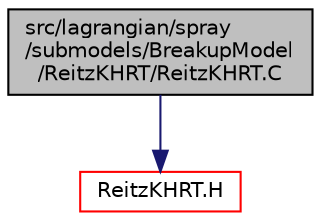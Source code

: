 digraph "src/lagrangian/spray/submodels/BreakupModel/ReitzKHRT/ReitzKHRT.C"
{
  bgcolor="transparent";
  edge [fontname="Helvetica",fontsize="10",labelfontname="Helvetica",labelfontsize="10"];
  node [fontname="Helvetica",fontsize="10",shape=record];
  Node1 [label="src/lagrangian/spray\l/submodels/BreakupModel\l/ReitzKHRT/ReitzKHRT.C",height=0.2,width=0.4,color="black", fillcolor="grey75", style="filled", fontcolor="black"];
  Node1 -> Node2 [color="midnightblue",fontsize="10",style="solid",fontname="Helvetica"];
  Node2 [label="ReitzKHRT.H",height=0.2,width=0.4,color="red",URL="$a07303.html"];
}
